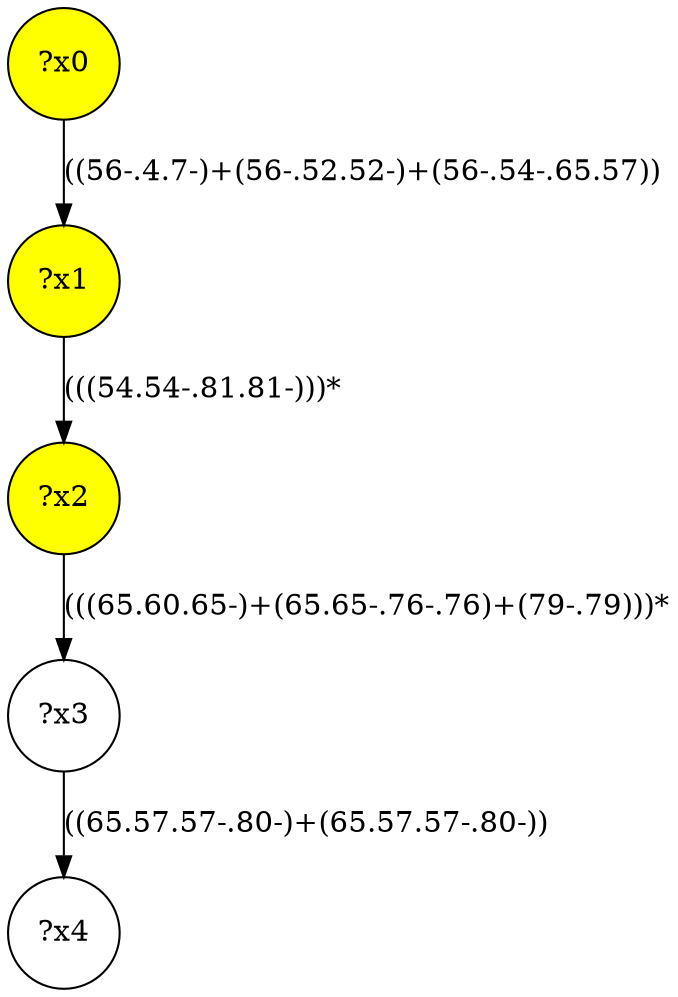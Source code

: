 digraph g {
	x1 [fillcolor="yellow", style="filled," shape=circle, label="?x1"];
	x2 [fillcolor="yellow", style="filled," shape=circle, label="?x2"];
	x0 [fillcolor="yellow", style="filled," shape=circle, label="?x0"];
	x0 -> x1 [label="((56-.4.7-)+(56-.52.52-)+(56-.54-.65.57))"];
	x1 -> x2 [label="(((54.54-.81.81-)))*"];
	x3 [shape=circle, label="?x3"];
	x2 -> x3 [label="(((65.60.65-)+(65.65-.76-.76)+(79-.79)))*"];
	x4 [shape=circle, label="?x4"];
	x3 -> x4 [label="((65.57.57-.80-)+(65.57.57-.80-))"];
}
